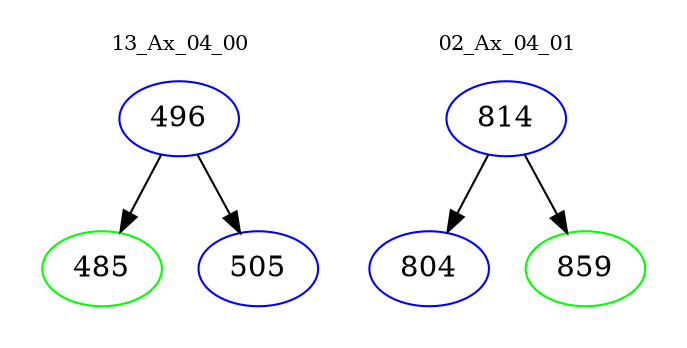 digraph{
subgraph cluster_0 {
color = white
label = "13_Ax_04_00";
fontsize=10;
T0_496 [label="496", color="blue"]
T0_496 -> T0_485 [color="black"]
T0_485 [label="485", color="green"]
T0_496 -> T0_505 [color="black"]
T0_505 [label="505", color="blue"]
}
subgraph cluster_1 {
color = white
label = "02_Ax_04_01";
fontsize=10;
T1_814 [label="814", color="blue"]
T1_814 -> T1_804 [color="black"]
T1_804 [label="804", color="blue"]
T1_814 -> T1_859 [color="black"]
T1_859 [label="859", color="green"]
}
}
